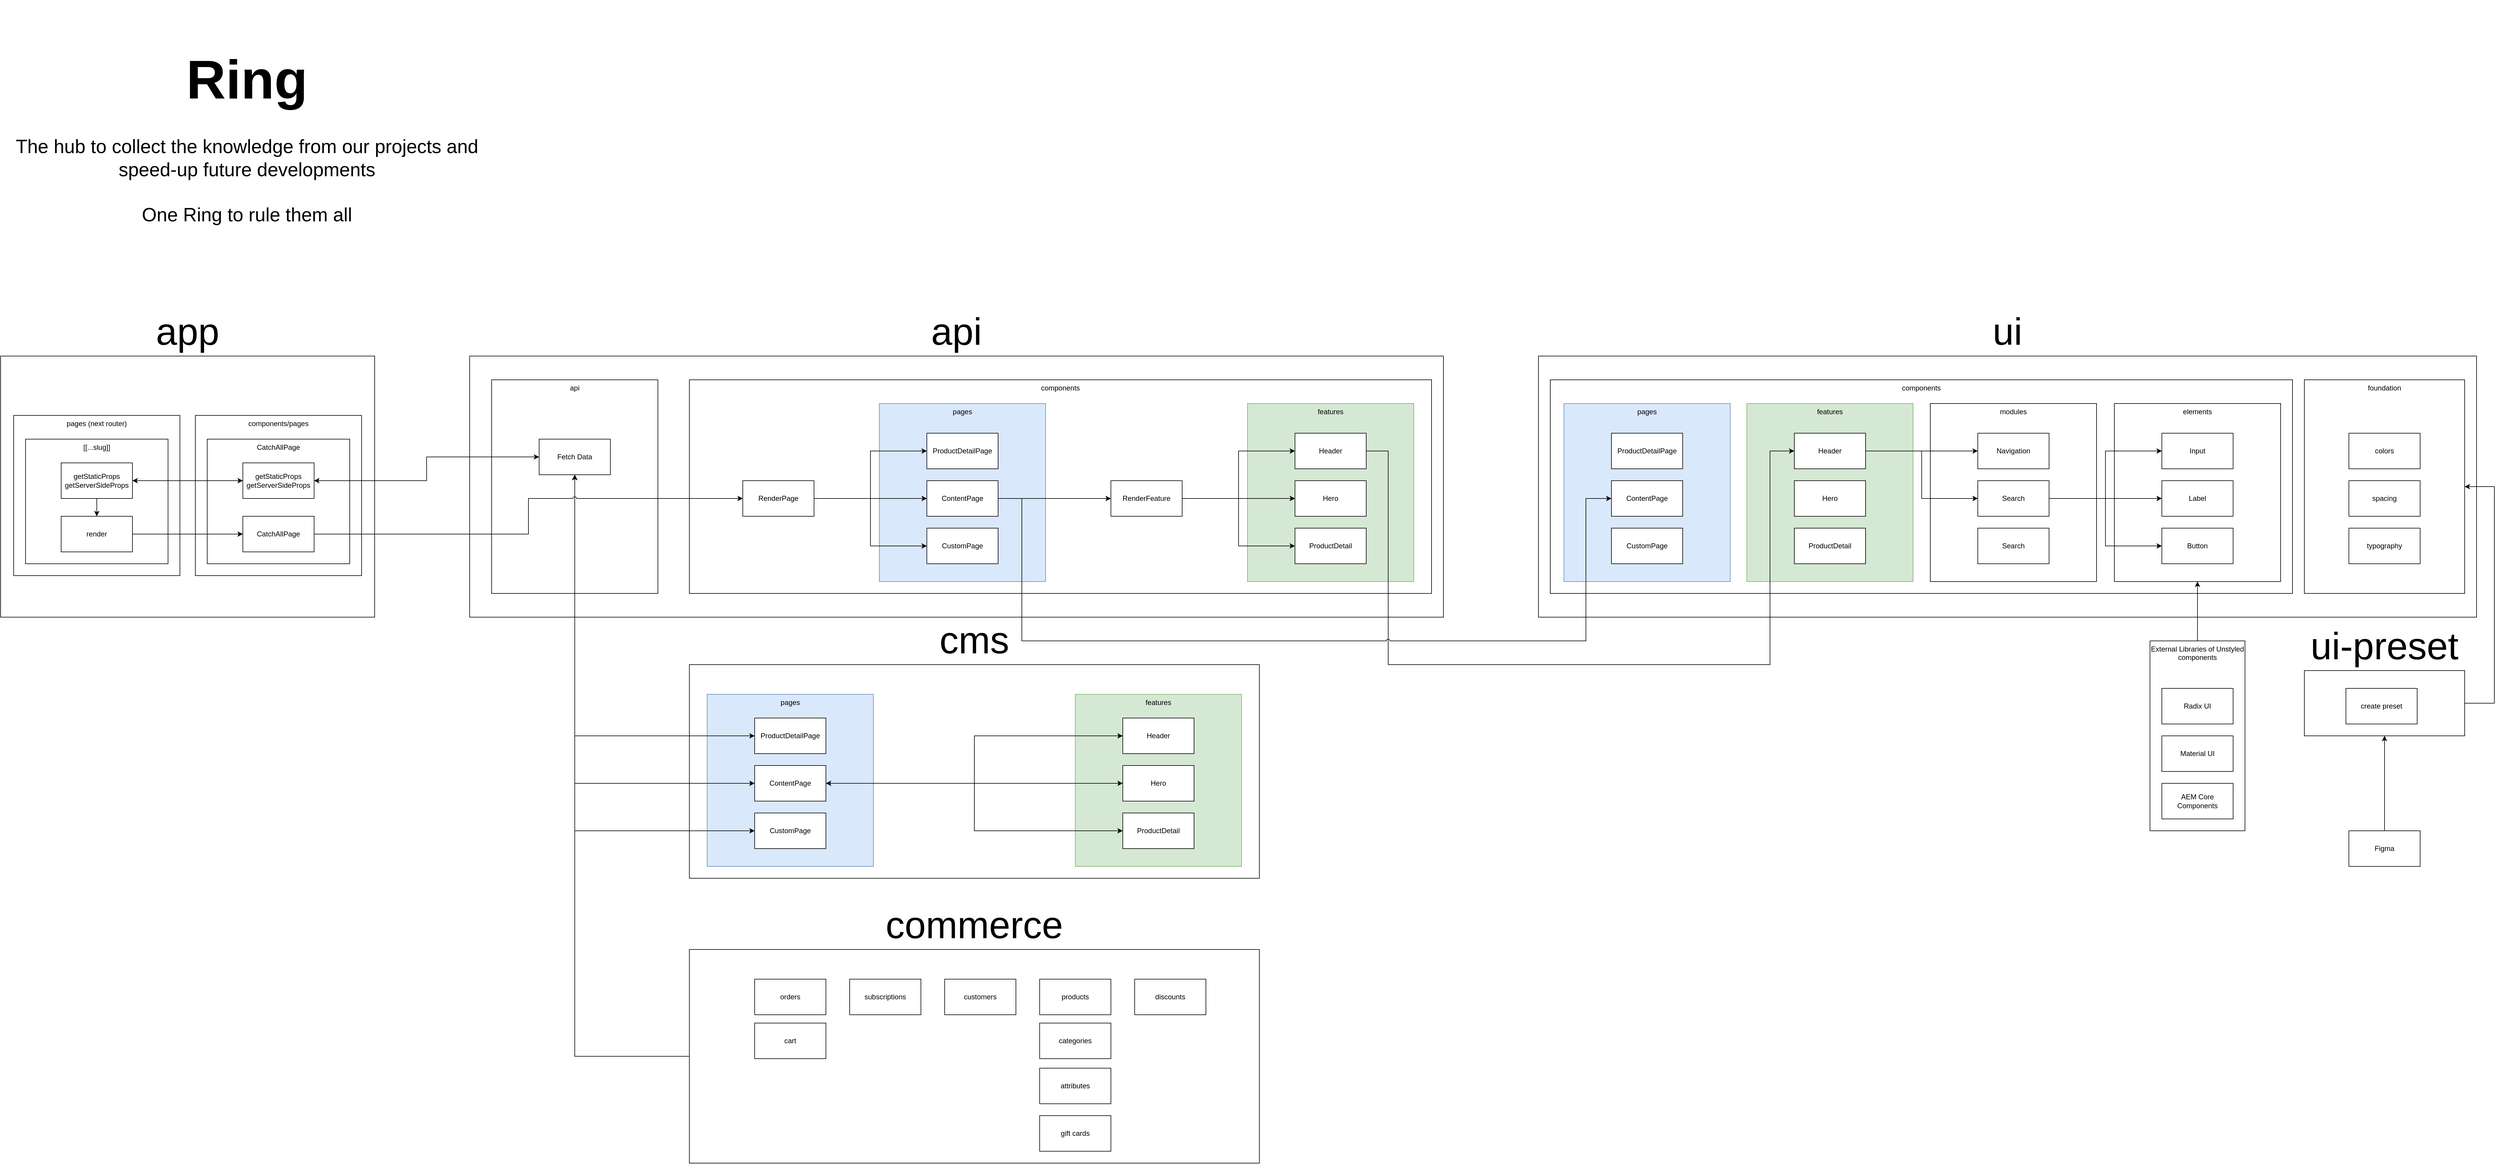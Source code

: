 <mxfile version="16.1.2" type="device"><diagram id="fIiTouZA02VbbPkAIAQQ" name="Page-1"><mxGraphModel dx="2372" dy="1750" grid="1" gridSize="10" guides="1" tooltips="1" connect="1" arrows="1" fold="1" page="1" pageScale="1" pageWidth="827" pageHeight="1169" math="0" shadow="0"><root><mxCell id="0"/><mxCell id="1" parent="0"/><mxCell id="LrTrXyGCnFHp5GntlwQB-45" value="ui-preset" style="rounded=0;whiteSpace=wrap;html=1;verticalAlign=bottom;labelPosition=center;verticalLabelPosition=top;align=center;fontSize=64;" vertex="1" parent="1"><mxGeometry x="3880" y="1130" width="270" height="110" as="geometry"/></mxCell><mxCell id="-QHoc-Nsq_yVDMSprhSQ-23" value="ui" style="rounded=0;whiteSpace=wrap;html=1;verticalAlign=bottom;labelPosition=center;verticalLabelPosition=top;align=center;fontSize=64;" parent="1" vertex="1"><mxGeometry x="2590" y="600" width="1580" height="440" as="geometry"/></mxCell><mxCell id="gPuNrFWHvnUCVKaN1BuI-58" value="components" style="rounded=0;whiteSpace=wrap;html=1;verticalAlign=top;" parent="1" vertex="1"><mxGeometry x="2610" y="640" width="1250" height="360" as="geometry"/></mxCell><mxCell id="gPuNrFWHvnUCVKaN1BuI-94" value="pages" style="rounded=0;whiteSpace=wrap;html=1;verticalAlign=top;fillColor=#dae8fc;strokeColor=#6c8ebf;" parent="1" vertex="1"><mxGeometry x="2633" y="680" width="280" height="300" as="geometry"/></mxCell><mxCell id="gPuNrFWHvnUCVKaN1BuI-92" value="api" style="rounded=0;whiteSpace=wrap;html=1;verticalAlign=bottom;labelPosition=center;verticalLabelPosition=top;align=center;fontSize=64;" parent="1" vertex="1"><mxGeometry x="790" y="600" width="1640" height="440" as="geometry"/></mxCell><mxCell id="gPuNrFWHvnUCVKaN1BuI-71" value="cms" style="rounded=0;whiteSpace=wrap;html=1;verticalAlign=bottom;fontSize=64;labelPosition=center;verticalLabelPosition=top;align=center;" parent="1" vertex="1"><mxGeometry x="1160" y="1120" width="960" height="360" as="geometry"/></mxCell><mxCell id="gPuNrFWHvnUCVKaN1BuI-78" value="features" style="rounded=0;whiteSpace=wrap;html=1;verticalAlign=top;fillColor=#d5e8d4;strokeColor=#82b366;" parent="1" vertex="1"><mxGeometry x="1810" y="1170" width="280" height="290" as="geometry"/></mxCell><mxCell id="gPuNrFWHvnUCVKaN1BuI-74" value="pages" style="rounded=0;whiteSpace=wrap;html=1;verticalAlign=top;fillColor=#dae8fc;strokeColor=#6c8ebf;" parent="1" vertex="1"><mxGeometry x="1190" y="1170" width="280" height="290" as="geometry"/></mxCell><mxCell id="-QHoc-Nsq_yVDMSprhSQ-7" value="components" style="rounded=0;whiteSpace=wrap;html=1;verticalAlign=top;" parent="1" vertex="1"><mxGeometry x="1160" y="640" width="1250" height="360" as="geometry"/></mxCell><mxCell id="gPuNrFWHvnUCVKaN1BuI-45" value="pages" style="rounded=0;whiteSpace=wrap;html=1;verticalAlign=top;fillColor=#dae8fc;strokeColor=#6c8ebf;" parent="1" vertex="1"><mxGeometry x="1480" y="680" width="280" height="300" as="geometry"/></mxCell><mxCell id="-QHoc-Nsq_yVDMSprhSQ-3" value="app" style="rounded=0;whiteSpace=wrap;html=1;verticalAlign=bottom;fontSize=64;labelPosition=center;verticalLabelPosition=top;align=center;" parent="1" vertex="1"><mxGeometry y="600" width="630" height="440" as="geometry"/></mxCell><mxCell id="gPuNrFWHvnUCVKaN1BuI-17" value="pages (next router)" style="rounded=0;whiteSpace=wrap;html=1;verticalAlign=top;" parent="1" vertex="1"><mxGeometry x="22" y="700" width="280" height="270" as="geometry"/></mxCell><mxCell id="gPuNrFWHvnUCVKaN1BuI-20" value="[[...slug]]" style="rounded=0;whiteSpace=wrap;html=1;verticalAlign=top;" parent="1" vertex="1"><mxGeometry x="42" y="740" width="240" height="210" as="geometry"/></mxCell><mxCell id="gPuNrFWHvnUCVKaN1BuI-68" style="edgeStyle=orthogonalEdgeStyle;rounded=0;orthogonalLoop=1;jettySize=auto;html=1;exitX=0.5;exitY=1;exitDx=0;exitDy=0;entryX=0.5;entryY=0;entryDx=0;entryDy=0;" parent="1" source="-QHoc-Nsq_yVDMSprhSQ-4" target="-QHoc-Nsq_yVDMSprhSQ-6" edge="1"><mxGeometry relative="1" as="geometry"/></mxCell><mxCell id="-QHoc-Nsq_yVDMSprhSQ-4" value="getStaticProps&lt;br&gt;getServerSideProps" style="rounded=0;whiteSpace=wrap;html=1;" parent="1" vertex="1"><mxGeometry x="102" y="780" width="120" height="60" as="geometry"/></mxCell><mxCell id="-QHoc-Nsq_yVDMSprhSQ-6" value="render" style="rounded=0;whiteSpace=wrap;html=1;" parent="1" vertex="1"><mxGeometry x="102" y="870" width="120" height="60" as="geometry"/></mxCell><mxCell id="-QHoc-Nsq_yVDMSprhSQ-9" value="RenderPage" style="rounded=0;whiteSpace=wrap;html=1;" parent="1" vertex="1"><mxGeometry x="1250" y="810" width="120" height="60" as="geometry"/></mxCell><mxCell id="LrTrXyGCnFHp5GntlwQB-43" style="edgeStyle=orthogonalEdgeStyle;rounded=0;orthogonalLoop=1;jettySize=auto;html=1;exitX=0.5;exitY=0;exitDx=0;exitDy=0;entryX=0.5;entryY=1;entryDx=0;entryDy=0;" edge="1" parent="1" source="-QHoc-Nsq_yVDMSprhSQ-28" target="LrTrXyGCnFHp5GntlwQB-34"><mxGeometry relative="1" as="geometry"/></mxCell><mxCell id="-QHoc-Nsq_yVDMSprhSQ-28" value="External Libraries of Unstyled components" style="rounded=0;whiteSpace=wrap;html=1;verticalAlign=top;" parent="1" vertex="1"><mxGeometry x="3620" y="1080" width="160" height="320" as="geometry"/></mxCell><mxCell id="-QHoc-Nsq_yVDMSprhSQ-29" value="Radix UI" style="rounded=0;whiteSpace=wrap;html=1;" parent="1" vertex="1"><mxGeometry x="3640" y="1160" width="120" height="60" as="geometry"/></mxCell><mxCell id="-QHoc-Nsq_yVDMSprhSQ-30" value="Material UI" style="rounded=0;whiteSpace=wrap;html=1;" parent="1" vertex="1"><mxGeometry x="3640" y="1240" width="120" height="60" as="geometry"/></mxCell><mxCell id="-QHoc-Nsq_yVDMSprhSQ-40" value="AEM Core Components" style="rounded=0;whiteSpace=wrap;html=1;" parent="1" vertex="1"><mxGeometry x="3640" y="1320" width="120" height="60" as="geometry"/></mxCell><mxCell id="-QHoc-Nsq_yVDMSprhSQ-43" value="&lt;b&gt;&lt;font&gt;&lt;font style=&quot;font-size: 92px&quot;&gt;Ring&lt;/font&gt;&lt;br&gt;&lt;/font&gt;&lt;/b&gt;&lt;br style=&quot;font-size: 32px&quot;&gt;The hub to collect the knowledge from our projects and speed-up future developments&lt;br style=&quot;font-size: 32px&quot;&gt;&lt;br style=&quot;font-size: 32px&quot;&gt;One Ring to rule them all" style="text;html=1;strokeColor=none;fillColor=none;align=center;verticalAlign=middle;whiteSpace=wrap;rounded=0;fontSize=32;" parent="1" vertex="1"><mxGeometry width="830" height="460" as="geometry"/></mxCell><mxCell id="gPuNrFWHvnUCVKaN1BuI-19" value="components/pages" style="rounded=0;whiteSpace=wrap;html=1;verticalAlign=top;" parent="1" vertex="1"><mxGeometry x="328" y="700" width="280" height="270" as="geometry"/></mxCell><mxCell id="gPuNrFWHvnUCVKaN1BuI-21" value="CatchAllPage" style="rounded=0;whiteSpace=wrap;html=1;verticalAlign=top;" parent="1" vertex="1"><mxGeometry x="348" y="740" width="240" height="210" as="geometry"/></mxCell><mxCell id="gPuNrFWHvnUCVKaN1BuI-22" value="getStaticProps&lt;br&gt;getServerSideProps" style="rounded=0;whiteSpace=wrap;html=1;" parent="1" vertex="1"><mxGeometry x="408" y="780" width="120" height="60" as="geometry"/></mxCell><mxCell id="gPuNrFWHvnUCVKaN1BuI-23" value="CatchAllPage" style="rounded=0;whiteSpace=wrap;html=1;" parent="1" vertex="1"><mxGeometry x="408" y="870" width="120" height="60" as="geometry"/></mxCell><mxCell id="gPuNrFWHvnUCVKaN1BuI-27" style="edgeStyle=orthogonalEdgeStyle;rounded=0;orthogonalLoop=1;jettySize=auto;html=1;exitX=1;exitY=0.5;exitDx=0;exitDy=0;entryX=0;entryY=0.5;entryDx=0;entryDy=0;startArrow=classic;startFill=1;" parent="1" source="-QHoc-Nsq_yVDMSprhSQ-4" target="gPuNrFWHvnUCVKaN1BuI-22" edge="1"><mxGeometry relative="1" as="geometry"/></mxCell><mxCell id="gPuNrFWHvnUCVKaN1BuI-28" style="edgeStyle=orthogonalEdgeStyle;rounded=0;orthogonalLoop=1;jettySize=auto;html=1;exitX=1;exitY=0.5;exitDx=0;exitDy=0;entryX=0;entryY=0.5;entryDx=0;entryDy=0;" parent="1" source="-QHoc-Nsq_yVDMSprhSQ-6" target="gPuNrFWHvnUCVKaN1BuI-23" edge="1"><mxGeometry relative="1" as="geometry"/></mxCell><mxCell id="gPuNrFWHvnUCVKaN1BuI-32" value="api" style="rounded=0;whiteSpace=wrap;html=1;verticalAlign=top;" parent="1" vertex="1"><mxGeometry x="827" y="640" width="280" height="360" as="geometry"/></mxCell><mxCell id="gPuNrFWHvnUCVKaN1BuI-82" style="edgeStyle=orthogonalEdgeStyle;rounded=0;jumpStyle=arc;orthogonalLoop=1;jettySize=auto;html=1;exitX=0.5;exitY=1;exitDx=0;exitDy=0;entryX=0;entryY=0.5;entryDx=0;entryDy=0;startArrow=classic;startFill=1;" parent="1" source="-QHoc-Nsq_yVDMSprhSQ-11" target="gPuNrFWHvnUCVKaN1BuI-75" edge="1"><mxGeometry relative="1" as="geometry"/></mxCell><mxCell id="gPuNrFWHvnUCVKaN1BuI-86" style="edgeStyle=orthogonalEdgeStyle;rounded=0;jumpStyle=arc;orthogonalLoop=1;jettySize=auto;html=1;exitX=0.5;exitY=1;exitDx=0;exitDy=0;entryX=0;entryY=0.5;entryDx=0;entryDy=0;startArrow=classic;startFill=1;" parent="1" source="-QHoc-Nsq_yVDMSprhSQ-11" target="gPuNrFWHvnUCVKaN1BuI-76" edge="1"><mxGeometry relative="1" as="geometry"/></mxCell><mxCell id="gPuNrFWHvnUCVKaN1BuI-87" style="edgeStyle=orthogonalEdgeStyle;rounded=0;jumpStyle=arc;orthogonalLoop=1;jettySize=auto;html=1;exitX=0.5;exitY=1;exitDx=0;exitDy=0;entryX=0;entryY=0.5;entryDx=0;entryDy=0;startArrow=classic;startFill=1;" parent="1" source="-QHoc-Nsq_yVDMSprhSQ-11" target="gPuNrFWHvnUCVKaN1BuI-77" edge="1"><mxGeometry relative="1" as="geometry"/></mxCell><mxCell id="-QHoc-Nsq_yVDMSprhSQ-11" value="Fetch Data" style="rounded=0;whiteSpace=wrap;html=1;" parent="1" vertex="1"><mxGeometry x="907" y="740" width="120" height="60" as="geometry"/></mxCell><mxCell id="gPuNrFWHvnUCVKaN1BuI-35" value="ProductDetailPage" style="rounded=0;whiteSpace=wrap;html=1;" parent="1" vertex="1"><mxGeometry x="1560" y="730" width="120" height="60" as="geometry"/></mxCell><mxCell id="gPuNrFWHvnUCVKaN1BuI-36" value="ContentPage" style="rounded=0;whiteSpace=wrap;html=1;" parent="1" vertex="1"><mxGeometry x="1560" y="810" width="120" height="60" as="geometry"/></mxCell><mxCell id="gPuNrFWHvnUCVKaN1BuI-37" value="CustomPage" style="rounded=0;whiteSpace=wrap;html=1;" parent="1" vertex="1"><mxGeometry x="1560" y="890" width="120" height="60" as="geometry"/></mxCell><mxCell id="gPuNrFWHvnUCVKaN1BuI-40" style="edgeStyle=orthogonalEdgeStyle;rounded=0;orthogonalLoop=1;jettySize=auto;html=1;exitX=1;exitY=0.5;exitDx=0;exitDy=0;entryX=0;entryY=0.5;entryDx=0;entryDy=0;" parent="1" source="-QHoc-Nsq_yVDMSprhSQ-9" target="gPuNrFWHvnUCVKaN1BuI-37" edge="1"><mxGeometry relative="1" as="geometry"/></mxCell><mxCell id="gPuNrFWHvnUCVKaN1BuI-39" style="edgeStyle=orthogonalEdgeStyle;rounded=0;orthogonalLoop=1;jettySize=auto;html=1;exitX=1;exitY=0.5;exitDx=0;exitDy=0;entryX=0;entryY=0.5;entryDx=0;entryDy=0;" parent="1" source="-QHoc-Nsq_yVDMSprhSQ-9" target="gPuNrFWHvnUCVKaN1BuI-36" edge="1"><mxGeometry relative="1" as="geometry"/></mxCell><mxCell id="gPuNrFWHvnUCVKaN1BuI-38" style="edgeStyle=orthogonalEdgeStyle;rounded=0;orthogonalLoop=1;jettySize=auto;html=1;exitX=1;exitY=0.5;exitDx=0;exitDy=0;entryX=0;entryY=0.5;entryDx=0;entryDy=0;" parent="1" source="-QHoc-Nsq_yVDMSprhSQ-9" target="gPuNrFWHvnUCVKaN1BuI-35" edge="1"><mxGeometry relative="1" as="geometry"/></mxCell><mxCell id="gPuNrFWHvnUCVKaN1BuI-47" value="RenderFeature" style="rounded=0;whiteSpace=wrap;html=1;" parent="1" vertex="1"><mxGeometry x="1870" y="810" width="120" height="60" as="geometry"/></mxCell><mxCell id="gPuNrFWHvnUCVKaN1BuI-49" value="features" style="rounded=0;whiteSpace=wrap;html=1;verticalAlign=top;fillColor=#d5e8d4;strokeColor=#82b366;" parent="1" vertex="1"><mxGeometry x="2100" y="680" width="280" height="300" as="geometry"/></mxCell><mxCell id="gPuNrFWHvnUCVKaN1BuI-50" value="Header" style="rounded=0;whiteSpace=wrap;html=1;" parent="1" vertex="1"><mxGeometry x="2180" y="730" width="120" height="60" as="geometry"/></mxCell><mxCell id="gPuNrFWHvnUCVKaN1BuI-51" value="Hero" style="rounded=0;whiteSpace=wrap;html=1;" parent="1" vertex="1"><mxGeometry x="2180" y="810" width="120" height="60" as="geometry"/></mxCell><mxCell id="gPuNrFWHvnUCVKaN1BuI-52" value="ProductDetail" style="rounded=0;whiteSpace=wrap;html=1;" parent="1" vertex="1"><mxGeometry x="2180" y="890" width="120" height="60" as="geometry"/></mxCell><mxCell id="gPuNrFWHvnUCVKaN1BuI-54" style="edgeStyle=orthogonalEdgeStyle;rounded=0;orthogonalLoop=1;jettySize=auto;html=1;exitX=1;exitY=0.5;exitDx=0;exitDy=0;entryX=0;entryY=0.5;entryDx=0;entryDy=0;" parent="1" source="gPuNrFWHvnUCVKaN1BuI-47" target="gPuNrFWHvnUCVKaN1BuI-51" edge="1"><mxGeometry relative="1" as="geometry"/></mxCell><mxCell id="gPuNrFWHvnUCVKaN1BuI-53" style="edgeStyle=orthogonalEdgeStyle;rounded=0;orthogonalLoop=1;jettySize=auto;html=1;exitX=1;exitY=0.5;exitDx=0;exitDy=0;entryX=0;entryY=0.5;entryDx=0;entryDy=0;" parent="1" source="gPuNrFWHvnUCVKaN1BuI-47" target="gPuNrFWHvnUCVKaN1BuI-50" edge="1"><mxGeometry relative="1" as="geometry"/></mxCell><mxCell id="gPuNrFWHvnUCVKaN1BuI-55" style="edgeStyle=orthogonalEdgeStyle;rounded=0;orthogonalLoop=1;jettySize=auto;html=1;exitX=1;exitY=0.5;exitDx=0;exitDy=0;entryX=0;entryY=0.5;entryDx=0;entryDy=0;" parent="1" source="gPuNrFWHvnUCVKaN1BuI-47" target="gPuNrFWHvnUCVKaN1BuI-52" edge="1"><mxGeometry relative="1" as="geometry"/></mxCell><mxCell id="gPuNrFWHvnUCVKaN1BuI-59" value="ProductDetailPage" style="rounded=0;whiteSpace=wrap;html=1;" parent="1" vertex="1"><mxGeometry x="2713" y="730" width="120" height="60" as="geometry"/></mxCell><mxCell id="gPuNrFWHvnUCVKaN1BuI-60" value="ContentPage" style="rounded=0;whiteSpace=wrap;html=1;" parent="1" vertex="1"><mxGeometry x="2713" y="810" width="120" height="60" as="geometry"/></mxCell><mxCell id="gPuNrFWHvnUCVKaN1BuI-61" value="CustomPage" style="rounded=0;whiteSpace=wrap;html=1;" parent="1" vertex="1"><mxGeometry x="2713" y="890" width="120" height="60" as="geometry"/></mxCell><mxCell id="gPuNrFWHvnUCVKaN1BuI-63" value="features" style="rounded=0;whiteSpace=wrap;html=1;verticalAlign=top;fillColor=#d5e8d4;strokeColor=#82b366;" parent="1" vertex="1"><mxGeometry x="2941" y="680" width="280" height="300" as="geometry"/></mxCell><mxCell id="gPuNrFWHvnUCVKaN1BuI-64" value="Header" style="rounded=0;whiteSpace=wrap;html=1;" parent="1" vertex="1"><mxGeometry x="3021" y="730" width="120" height="60" as="geometry"/></mxCell><mxCell id="gPuNrFWHvnUCVKaN1BuI-65" value="Hero" style="rounded=0;whiteSpace=wrap;html=1;" parent="1" vertex="1"><mxGeometry x="3021" y="810" width="120" height="60" as="geometry"/></mxCell><mxCell id="gPuNrFWHvnUCVKaN1BuI-66" value="ProductDetail" style="rounded=0;whiteSpace=wrap;html=1;" parent="1" vertex="1"><mxGeometry x="3021" y="890" width="120" height="60" as="geometry"/></mxCell><mxCell id="gPuNrFWHvnUCVKaN1BuI-67" style="edgeStyle=orthogonalEdgeStyle;rounded=0;orthogonalLoop=1;jettySize=auto;html=1;exitX=1;exitY=0.5;exitDx=0;exitDy=0;entryX=0;entryY=0.5;entryDx=0;entryDy=0;jumpStyle=arc;" parent="1" source="gPuNrFWHvnUCVKaN1BuI-50" target="gPuNrFWHvnUCVKaN1BuI-64" edge="1"><mxGeometry relative="1" as="geometry"><Array as="points"><mxPoint x="2337" y="760"/><mxPoint x="2337" y="1120"/><mxPoint x="2980" y="1120"/><mxPoint x="2980" y="760"/></Array></mxGeometry></mxCell><mxCell id="gPuNrFWHvnUCVKaN1BuI-69" style="edgeStyle=orthogonalEdgeStyle;rounded=0;orthogonalLoop=1;jettySize=auto;html=1;exitX=1;exitY=0.5;exitDx=0;exitDy=0;entryX=0;entryY=0.5;entryDx=0;entryDy=0;startArrow=none;startFill=0;" parent="1" source="gPuNrFWHvnUCVKaN1BuI-36" target="gPuNrFWHvnUCVKaN1BuI-47" edge="1"><mxGeometry relative="1" as="geometry"/></mxCell><mxCell id="gPuNrFWHvnUCVKaN1BuI-70" style="edgeStyle=orthogonalEdgeStyle;rounded=0;orthogonalLoop=1;jettySize=auto;html=1;exitX=1;exitY=0.5;exitDx=0;exitDy=0;entryX=0;entryY=0.5;entryDx=0;entryDy=0;startArrow=none;startFill=0;jumpStyle=arc;" parent="1" source="gPuNrFWHvnUCVKaN1BuI-36" target="gPuNrFWHvnUCVKaN1BuI-60" edge="1"><mxGeometry relative="1" as="geometry"><Array as="points"><mxPoint x="1720" y="840"/><mxPoint x="1720" y="1080"/><mxPoint x="2670" y="1080"/><mxPoint x="2670" y="840"/></Array></mxGeometry></mxCell><mxCell id="gPuNrFWHvnUCVKaN1BuI-75" value="ProductDetailPage" style="rounded=0;whiteSpace=wrap;html=1;" parent="1" vertex="1"><mxGeometry x="1270" y="1210" width="120" height="60" as="geometry"/></mxCell><mxCell id="gPuNrFWHvnUCVKaN1BuI-89" style="edgeStyle=orthogonalEdgeStyle;rounded=0;jumpStyle=arc;orthogonalLoop=1;jettySize=auto;html=1;exitX=1;exitY=0.5;exitDx=0;exitDy=0;startArrow=none;startFill=0;" parent="1" source="gPuNrFWHvnUCVKaN1BuI-76" target="gPuNrFWHvnUCVKaN1BuI-80" edge="1"><mxGeometry relative="1" as="geometry"/></mxCell><mxCell id="gPuNrFWHvnUCVKaN1BuI-90" style="edgeStyle=orthogonalEdgeStyle;rounded=0;jumpStyle=arc;orthogonalLoop=1;jettySize=auto;html=1;exitX=1;exitY=0.5;exitDx=0;exitDy=0;entryX=0;entryY=0.5;entryDx=0;entryDy=0;startArrow=none;startFill=0;" parent="1" source="gPuNrFWHvnUCVKaN1BuI-76" target="gPuNrFWHvnUCVKaN1BuI-79" edge="1"><mxGeometry relative="1" as="geometry"/></mxCell><mxCell id="gPuNrFWHvnUCVKaN1BuI-91" style="edgeStyle=orthogonalEdgeStyle;rounded=0;jumpStyle=arc;orthogonalLoop=1;jettySize=auto;html=1;exitX=1;exitY=0.5;exitDx=0;exitDy=0;entryX=0;entryY=0.5;entryDx=0;entryDy=0;startArrow=classic;startFill=1;" parent="1" source="gPuNrFWHvnUCVKaN1BuI-76" target="gPuNrFWHvnUCVKaN1BuI-81" edge="1"><mxGeometry relative="1" as="geometry"/></mxCell><mxCell id="gPuNrFWHvnUCVKaN1BuI-76" value="ContentPage" style="rounded=0;whiteSpace=wrap;html=1;" parent="1" vertex="1"><mxGeometry x="1270" y="1290" width="120" height="60" as="geometry"/></mxCell><mxCell id="gPuNrFWHvnUCVKaN1BuI-77" value="CustomPage" style="rounded=0;whiteSpace=wrap;html=1;" parent="1" vertex="1"><mxGeometry x="1270" y="1370" width="120" height="60" as="geometry"/></mxCell><mxCell id="gPuNrFWHvnUCVKaN1BuI-79" value="Header" style="rounded=0;whiteSpace=wrap;html=1;" parent="1" vertex="1"><mxGeometry x="1890" y="1210" width="120" height="60" as="geometry"/></mxCell><mxCell id="gPuNrFWHvnUCVKaN1BuI-80" value="Hero" style="rounded=0;whiteSpace=wrap;html=1;" parent="1" vertex="1"><mxGeometry x="1890" y="1290" width="120" height="60" as="geometry"/></mxCell><mxCell id="gPuNrFWHvnUCVKaN1BuI-81" value="ProductDetail" style="rounded=0;whiteSpace=wrap;html=1;" parent="1" vertex="1"><mxGeometry x="1890" y="1370" width="120" height="60" as="geometry"/></mxCell><mxCell id="gPuNrFWHvnUCVKaN1BuI-93" style="edgeStyle=orthogonalEdgeStyle;rounded=0;jumpStyle=arc;orthogonalLoop=1;jettySize=auto;html=1;exitX=1;exitY=0.5;exitDx=0;exitDy=0;entryX=0;entryY=0.5;entryDx=0;entryDy=0;startArrow=classic;startFill=1;" parent="1" source="gPuNrFWHvnUCVKaN1BuI-22" target="-QHoc-Nsq_yVDMSprhSQ-11" edge="1"><mxGeometry relative="1" as="geometry"/></mxCell><mxCell id="gPuNrFWHvnUCVKaN1BuI-96" style="edgeStyle=orthogonalEdgeStyle;rounded=0;jumpStyle=arc;orthogonalLoop=1;jettySize=auto;html=1;exitX=1;exitY=0.5;exitDx=0;exitDy=0;entryX=0;entryY=0.5;entryDx=0;entryDy=0;fontSize=32;startArrow=none;startFill=0;" parent="1" source="gPuNrFWHvnUCVKaN1BuI-23" target="-QHoc-Nsq_yVDMSprhSQ-9" edge="1"><mxGeometry relative="1" as="geometry"/></mxCell><mxCell id="LrTrXyGCnFHp5GntlwQB-48" style="edgeStyle=orthogonalEdgeStyle;rounded=0;orthogonalLoop=1;jettySize=auto;html=1;exitX=0.5;exitY=0;exitDx=0;exitDy=0;entryX=0.5;entryY=1;entryDx=0;entryDy=0;" edge="1" parent="1" source="gPuNrFWHvnUCVKaN1BuI-99" target="LrTrXyGCnFHp5GntlwQB-45"><mxGeometry relative="1" as="geometry"/></mxCell><mxCell id="gPuNrFWHvnUCVKaN1BuI-99" value="Figma" style="rounded=0;whiteSpace=wrap;html=1;" parent="1" vertex="1"><mxGeometry x="3955" y="1400" width="120" height="60" as="geometry"/></mxCell><mxCell id="LrTrXyGCnFHp5GntlwQB-24" style="edgeStyle=orthogonalEdgeStyle;rounded=0;orthogonalLoop=1;jettySize=auto;html=1;exitX=0;exitY=0.5;exitDx=0;exitDy=0;entryX=0.5;entryY=1;entryDx=0;entryDy=0;" edge="1" parent="1" source="LrTrXyGCnFHp5GntlwQB-1" target="-QHoc-Nsq_yVDMSprhSQ-11"><mxGeometry relative="1" as="geometry"/></mxCell><mxCell id="LrTrXyGCnFHp5GntlwQB-1" value="commerce" style="rounded=0;whiteSpace=wrap;html=1;verticalAlign=bottom;fontSize=64;labelPosition=center;verticalLabelPosition=top;align=center;" vertex="1" parent="1"><mxGeometry x="1160" y="1600" width="960" height="360" as="geometry"/></mxCell><mxCell id="LrTrXyGCnFHp5GntlwQB-16" value="products" style="rounded=0;whiteSpace=wrap;html=1;" vertex="1" parent="1"><mxGeometry x="1750" y="1650" width="120" height="60" as="geometry"/></mxCell><mxCell id="LrTrXyGCnFHp5GntlwQB-17" value="categories" style="rounded=0;whiteSpace=wrap;html=1;" vertex="1" parent="1"><mxGeometry x="1750" y="1724" width="120" height="60" as="geometry"/></mxCell><mxCell id="LrTrXyGCnFHp5GntlwQB-20" value="orders" style="rounded=0;whiteSpace=wrap;html=1;" vertex="1" parent="1"><mxGeometry x="1270" y="1650" width="120" height="60" as="geometry"/></mxCell><mxCell id="LrTrXyGCnFHp5GntlwQB-21" value="cart" style="rounded=0;whiteSpace=wrap;html=1;" vertex="1" parent="1"><mxGeometry x="1270" y="1724" width="120" height="60" as="geometry"/></mxCell><mxCell id="LrTrXyGCnFHp5GntlwQB-23" value="subscriptions" style="rounded=0;whiteSpace=wrap;html=1;" vertex="1" parent="1"><mxGeometry x="1430" y="1650" width="120" height="60" as="geometry"/></mxCell><mxCell id="LrTrXyGCnFHp5GntlwQB-25" value="customers" style="rounded=0;whiteSpace=wrap;html=1;" vertex="1" parent="1"><mxGeometry x="1590" y="1650" width="120" height="60" as="geometry"/></mxCell><mxCell id="LrTrXyGCnFHp5GntlwQB-26" value="attributes" style="rounded=0;whiteSpace=wrap;html=1;" vertex="1" parent="1"><mxGeometry x="1750" y="1800" width="120" height="60" as="geometry"/></mxCell><mxCell id="LrTrXyGCnFHp5GntlwQB-27" value="gift cards" style="rounded=0;whiteSpace=wrap;html=1;" vertex="1" parent="1"><mxGeometry x="1750" y="1880" width="120" height="60" as="geometry"/></mxCell><mxCell id="LrTrXyGCnFHp5GntlwQB-28" value="discounts" style="rounded=0;whiteSpace=wrap;html=1;" vertex="1" parent="1"><mxGeometry x="1910" y="1650" width="120" height="60" as="geometry"/></mxCell><mxCell id="LrTrXyGCnFHp5GntlwQB-30" value="modules" style="rounded=0;whiteSpace=wrap;html=1;verticalAlign=top;" vertex="1" parent="1"><mxGeometry x="3250" y="680" width="280" height="300" as="geometry"/></mxCell><mxCell id="LrTrXyGCnFHp5GntlwQB-31" value="Navigation" style="rounded=0;whiteSpace=wrap;html=1;" vertex="1" parent="1"><mxGeometry x="3330" y="730" width="120" height="60" as="geometry"/></mxCell><mxCell id="LrTrXyGCnFHp5GntlwQB-32" value="Search" style="rounded=0;whiteSpace=wrap;html=1;" vertex="1" parent="1"><mxGeometry x="3330" y="810" width="120" height="60" as="geometry"/></mxCell><mxCell id="LrTrXyGCnFHp5GntlwQB-33" value="Search" style="rounded=0;whiteSpace=wrap;html=1;" vertex="1" parent="1"><mxGeometry x="3330" y="890" width="120" height="60" as="geometry"/></mxCell><mxCell id="LrTrXyGCnFHp5GntlwQB-34" value="elements" style="rounded=0;whiteSpace=wrap;html=1;verticalAlign=top;" vertex="1" parent="1"><mxGeometry x="3560" y="680" width="280" height="300" as="geometry"/></mxCell><mxCell id="LrTrXyGCnFHp5GntlwQB-35" value="Input" style="rounded=0;whiteSpace=wrap;html=1;" vertex="1" parent="1"><mxGeometry x="3640" y="730" width="120" height="60" as="geometry"/></mxCell><mxCell id="LrTrXyGCnFHp5GntlwQB-36" value="Label" style="rounded=0;whiteSpace=wrap;html=1;" vertex="1" parent="1"><mxGeometry x="3640" y="810" width="120" height="60" as="geometry"/></mxCell><mxCell id="LrTrXyGCnFHp5GntlwQB-37" value="Button" style="rounded=0;whiteSpace=wrap;html=1;" vertex="1" parent="1"><mxGeometry x="3640" y="890" width="120" height="60" as="geometry"/></mxCell><mxCell id="LrTrXyGCnFHp5GntlwQB-39" value="foundation" style="rounded=0;whiteSpace=wrap;html=1;verticalAlign=top;" vertex="1" parent="1"><mxGeometry x="3880" y="640" width="270" height="360" as="geometry"/></mxCell><mxCell id="LrTrXyGCnFHp5GntlwQB-40" value="colors" style="rounded=0;whiteSpace=wrap;html=1;" vertex="1" parent="1"><mxGeometry x="3955" y="730" width="120" height="60" as="geometry"/></mxCell><mxCell id="LrTrXyGCnFHp5GntlwQB-41" value="spacing" style="rounded=0;whiteSpace=wrap;html=1;" vertex="1" parent="1"><mxGeometry x="3955" y="810" width="120" height="60" as="geometry"/></mxCell><mxCell id="LrTrXyGCnFHp5GntlwQB-42" value="typography" style="rounded=0;whiteSpace=wrap;html=1;" vertex="1" parent="1"><mxGeometry x="3955" y="890" width="120" height="60" as="geometry"/></mxCell><mxCell id="LrTrXyGCnFHp5GntlwQB-49" value="create preset" style="rounded=0;whiteSpace=wrap;html=1;" vertex="1" parent="1"><mxGeometry x="3950" y="1160" width="120" height="60" as="geometry"/></mxCell><mxCell id="LrTrXyGCnFHp5GntlwQB-50" style="edgeStyle=orthogonalEdgeStyle;rounded=0;orthogonalLoop=1;jettySize=auto;html=1;exitX=1;exitY=0.5;exitDx=0;exitDy=0;entryX=1;entryY=0.5;entryDx=0;entryDy=0;" edge="1" parent="1" source="LrTrXyGCnFHp5GntlwQB-45" target="LrTrXyGCnFHp5GntlwQB-39"><mxGeometry relative="1" as="geometry"><Array as="points"><mxPoint x="4200" y="1185"/><mxPoint x="4200" y="820"/></Array></mxGeometry></mxCell><mxCell id="LrTrXyGCnFHp5GntlwQB-59" style="edgeStyle=orthogonalEdgeStyle;rounded=0;orthogonalLoop=1;jettySize=auto;html=1;exitX=1;exitY=0.5;exitDx=0;exitDy=0;entryX=0;entryY=0.5;entryDx=0;entryDy=0;" edge="1" parent="1" source="gPuNrFWHvnUCVKaN1BuI-64" target="LrTrXyGCnFHp5GntlwQB-32"><mxGeometry relative="1" as="geometry"/></mxCell><mxCell id="LrTrXyGCnFHp5GntlwQB-58" style="edgeStyle=orthogonalEdgeStyle;rounded=0;orthogonalLoop=1;jettySize=auto;html=1;exitX=1;exitY=0.5;exitDx=0;exitDy=0;entryX=0;entryY=0.5;entryDx=0;entryDy=0;" edge="1" parent="1" source="gPuNrFWHvnUCVKaN1BuI-64" target="LrTrXyGCnFHp5GntlwQB-31"><mxGeometry relative="1" as="geometry"/></mxCell><mxCell id="LrTrXyGCnFHp5GntlwQB-61" style="edgeStyle=orthogonalEdgeStyle;rounded=0;orthogonalLoop=1;jettySize=auto;html=1;exitX=1;exitY=0.5;exitDx=0;exitDy=0;entryX=0;entryY=0.5;entryDx=0;entryDy=0;" edge="1" parent="1" source="LrTrXyGCnFHp5GntlwQB-32" target="LrTrXyGCnFHp5GntlwQB-36"><mxGeometry relative="1" as="geometry"/></mxCell><mxCell id="LrTrXyGCnFHp5GntlwQB-60" style="edgeStyle=orthogonalEdgeStyle;rounded=0;orthogonalLoop=1;jettySize=auto;html=1;exitX=1;exitY=0.5;exitDx=0;exitDy=0;entryX=0;entryY=0.5;entryDx=0;entryDy=0;" edge="1" parent="1" source="LrTrXyGCnFHp5GntlwQB-32" target="LrTrXyGCnFHp5GntlwQB-35"><mxGeometry relative="1" as="geometry"/></mxCell><mxCell id="LrTrXyGCnFHp5GntlwQB-62" style="edgeStyle=orthogonalEdgeStyle;rounded=0;orthogonalLoop=1;jettySize=auto;html=1;exitX=1;exitY=0.5;exitDx=0;exitDy=0;entryX=0;entryY=0.5;entryDx=0;entryDy=0;" edge="1" parent="1" source="LrTrXyGCnFHp5GntlwQB-32" target="LrTrXyGCnFHp5GntlwQB-37"><mxGeometry relative="1" as="geometry"/></mxCell></root></mxGraphModel></diagram></mxfile>
